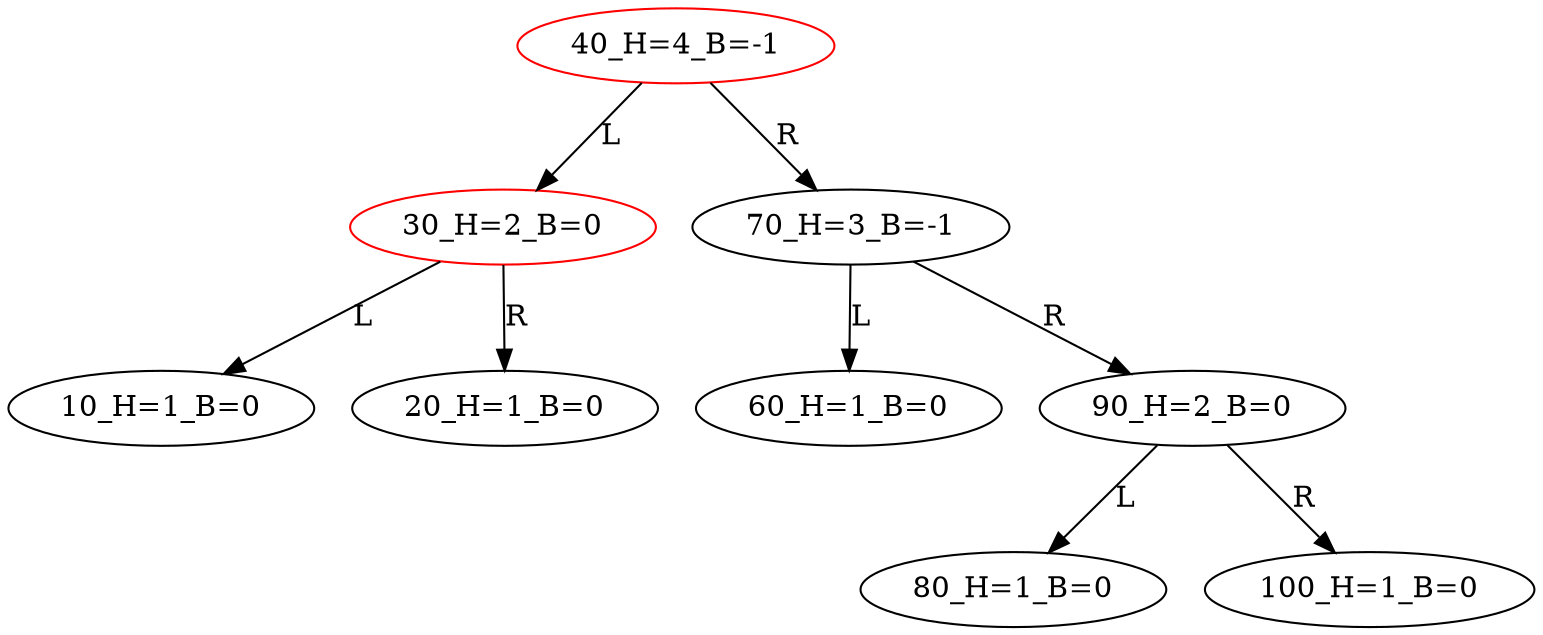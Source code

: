 digraph BiTreeDelete {
"40_H=4_B=-1" -> {"30_H=2_B=0"} [label="L"]
"40_H=4_B=-1" -> {"70_H=3_B=-1"} [label="R"]
"30_H=2_B=0" -> {"10_H=1_B=0"} [label="L"]
"30_H=2_B=0" -> {"20_H=1_B=0"} [label="R"]
"70_H=3_B=-1" -> {"60_H=1_B=0"} [label="L"]
"70_H=3_B=-1" -> {"90_H=2_B=0"} [label="R"]
"90_H=2_B=0" -> {"80_H=1_B=0"} [label="L"]
"90_H=2_B=0" -> {"100_H=1_B=0"} [label="R"]
"40_H=4_B=-1" [color=red]
"30_H=2_B=0" [color=red]
"10_H=1_B=0"
"20_H=1_B=0"
"70_H=3_B=-1"
"60_H=1_B=0"
"90_H=2_B=0"
"80_H=1_B=0"
"100_H=1_B=0"
}
